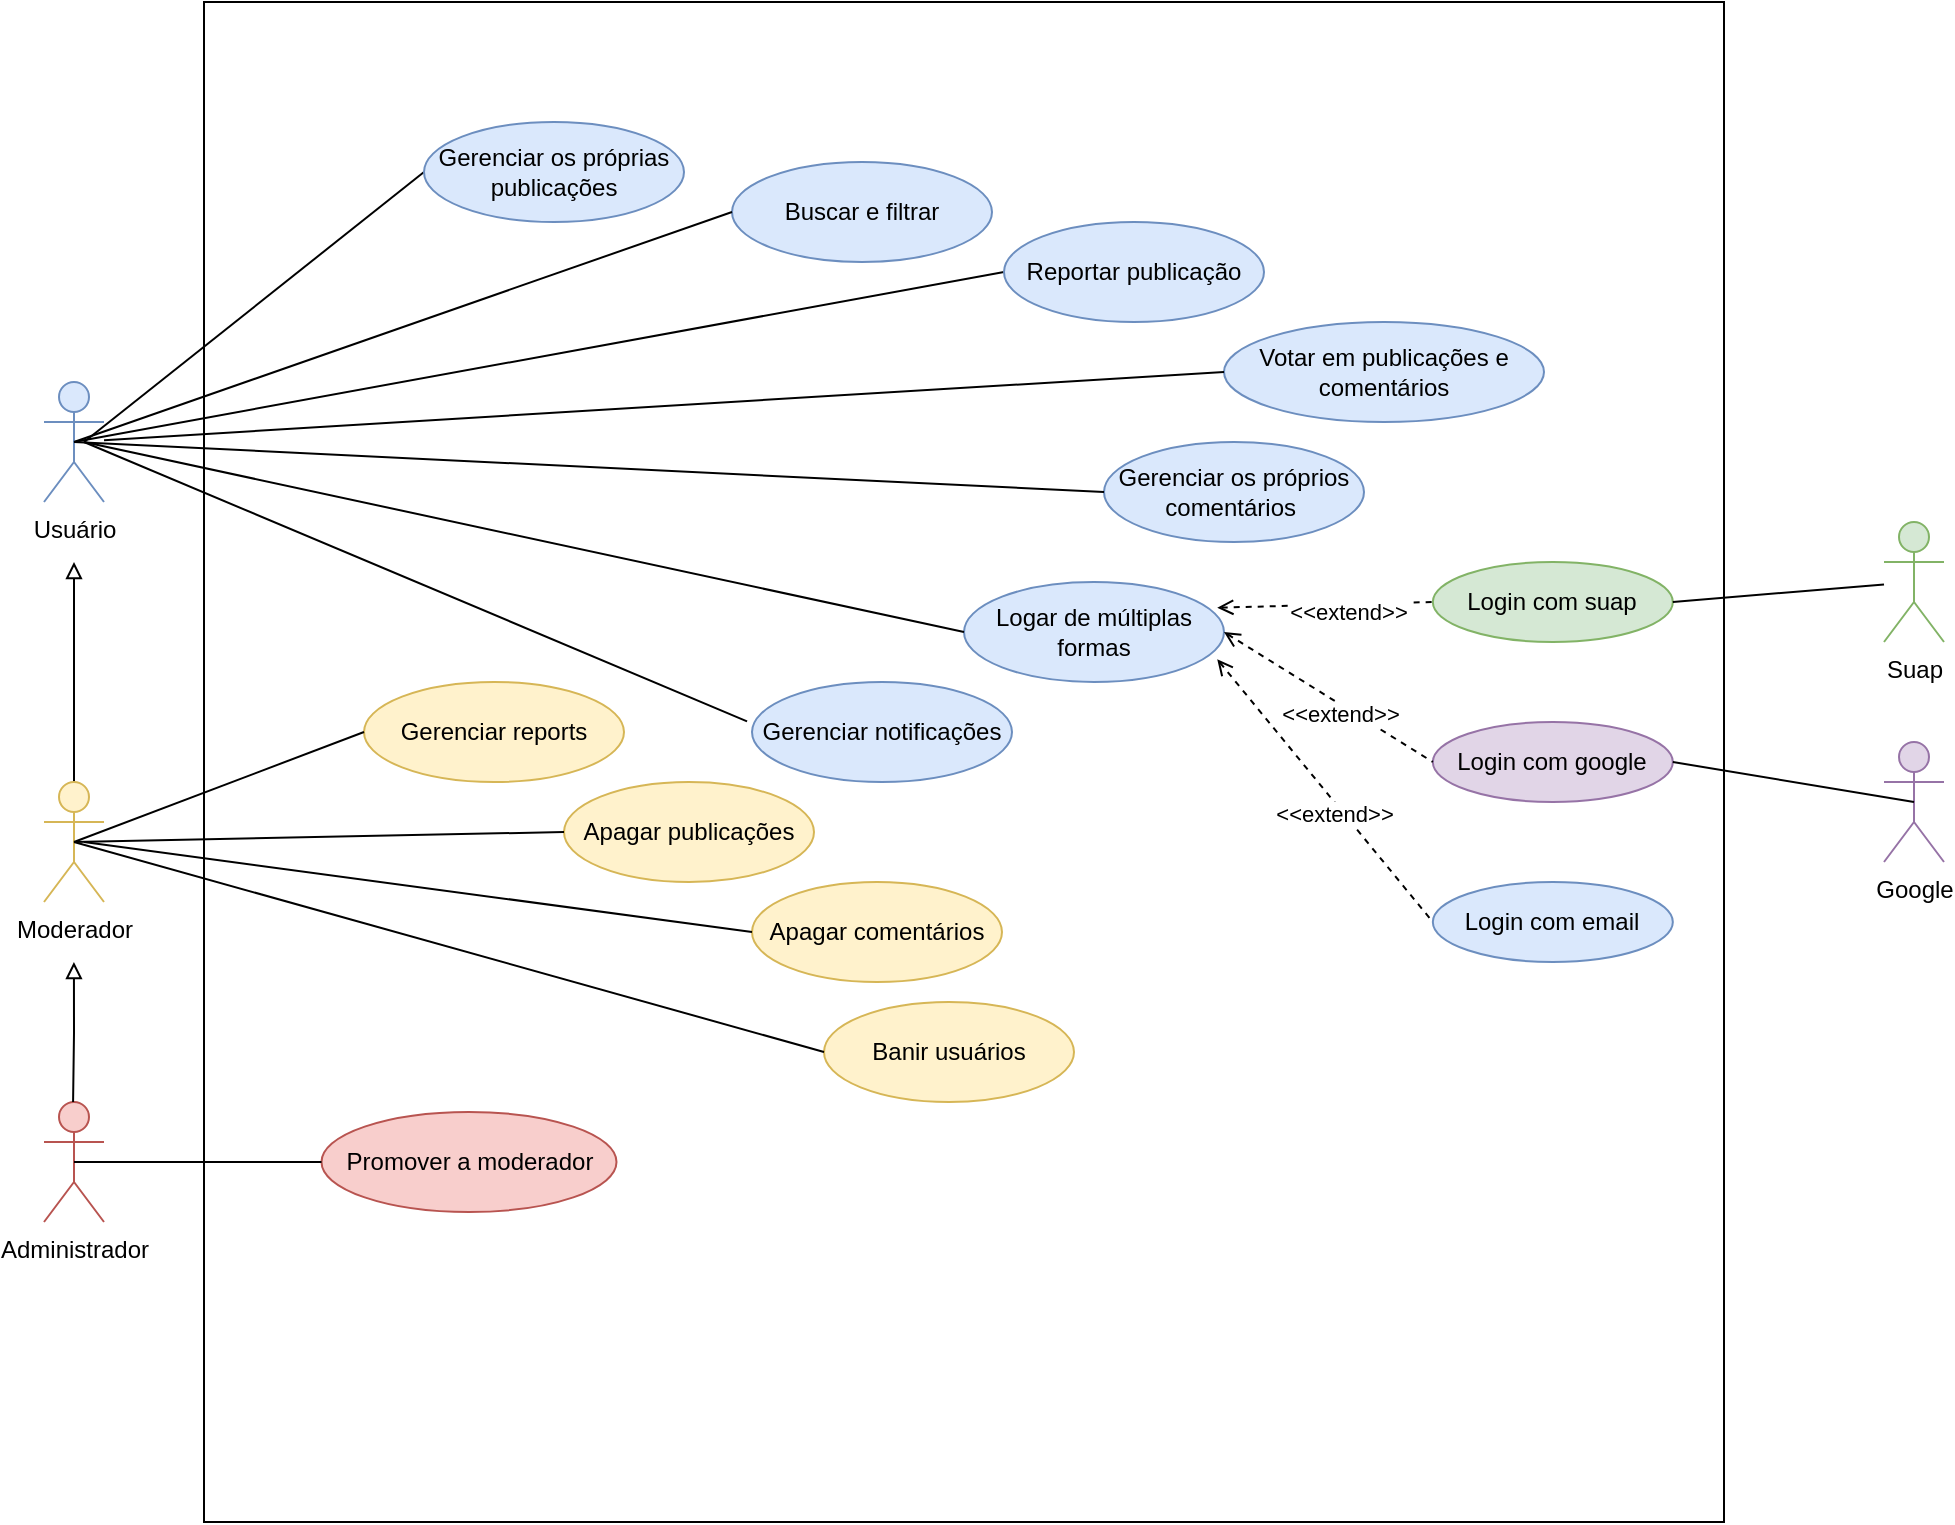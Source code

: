 <mxfile version="24.0.7" type="google">
  <diagram name="Página-1" id="IgmZKxD_sKufLCnL3MfB">
    <mxGraphModel grid="1" page="1" gridSize="10" guides="1" tooltips="1" connect="1" arrows="1" fold="1" pageScale="1" pageWidth="827" pageHeight="1169" math="0" shadow="0">
      <root>
        <mxCell id="0" />
        <mxCell id="1" parent="0" />
        <mxCell id="hb8-blfBkUbUmH6TVIjf-28" style="rounded=0;orthogonalLoop=1;jettySize=auto;html=1;exitX=0.5;exitY=0.5;exitDx=0;exitDy=0;exitPerimeter=0;strokeColor=default;endArrow=none;endFill=0;entryX=0;entryY=0.5;entryDx=0;entryDy=0;" edge="1" parent="1" source="hb8-blfBkUbUmH6TVIjf-4" target="hb8-blfBkUbUmH6TVIjf-21">
          <mxGeometry relative="1" as="geometry">
            <mxPoint x="85" y="170" as="sourcePoint" />
            <mxPoint x="280" y="185" as="targetPoint" />
          </mxGeometry>
        </mxCell>
        <mxCell id="hb8-blfBkUbUmH6TVIjf-21" value="Reportar publicação" style="ellipse;whiteSpace=wrap;html=1;fillColor=#dae8fc;strokeColor=#6c8ebf;" vertex="1" parent="1">
          <mxGeometry x="540" y="50" width="130" height="50" as="geometry" />
        </mxCell>
        <mxCell id="IUF4r-7HwIg6zXIY6HoC-2" value="Administrador" style="shape=umlActor;verticalLabelPosition=bottom;verticalAlign=top;html=1;outlineConnect=0;fillColor=#f8cecc;strokeColor=#b85450;" vertex="1" parent="1">
          <mxGeometry x="60" y="490" width="30" height="60" as="geometry" />
        </mxCell>
        <mxCell id="IUF4r-7HwIg6zXIY6HoC-5" value="" style="whiteSpace=wrap;html=1;aspect=fixed;fillColor=none;movable=1;editable=1;resizable=1;rotatable=1;deletable=1;locked=0;connectable=1;pointerEvents=0;resizeHeight=1;resizeWidth=1;" vertex="1" parent="1">
          <mxGeometry x="140" y="-60" width="760" height="760" as="geometry" />
        </mxCell>
        <mxCell id="hb8-blfBkUbUmH6TVIjf-7" style="edgeStyle=orthogonalEdgeStyle;rounded=0;orthogonalLoop=1;jettySize=auto;html=1;exitX=0.5;exitY=0;exitDx=0;exitDy=0;exitPerimeter=0;endArrow=block;endFill=0;" edge="1" parent="1" source="hb8-blfBkUbUmH6TVIjf-3">
          <mxGeometry relative="1" as="geometry">
            <mxPoint x="75" y="220" as="targetPoint" />
          </mxGeometry>
        </mxCell>
        <mxCell id="hb8-blfBkUbUmH6TVIjf-3" value="Moderador" style="shape=umlActor;verticalLabelPosition=bottom;verticalAlign=top;html=1;outlineConnect=0;fillColor=#fff2cc;strokeColor=#d6b656;" vertex="1" parent="1">
          <mxGeometry x="60" y="330" width="30" height="60" as="geometry" />
        </mxCell>
        <mxCell id="hb8-blfBkUbUmH6TVIjf-4" value="Usuário" style="shape=umlActor;verticalLabelPosition=bottom;verticalAlign=top;html=1;outlineConnect=0;fillColor=#dae8fc;strokeColor=#6c8ebf;" vertex="1" parent="1">
          <mxGeometry x="60" y="130" width="30" height="60" as="geometry" />
        </mxCell>
        <mxCell id="hb8-blfBkUbUmH6TVIjf-8" style="edgeStyle=orthogonalEdgeStyle;rounded=0;orthogonalLoop=1;jettySize=auto;html=1;exitX=0.5;exitY=0;exitDx=0;exitDy=0;exitPerimeter=0;endArrow=block;endFill=0;" edge="1" parent="1">
          <mxGeometry relative="1" as="geometry">
            <mxPoint x="74.54" y="490" as="sourcePoint" />
            <mxPoint x="74.96" y="420" as="targetPoint" />
          </mxGeometry>
        </mxCell>
        <mxCell id="hb8-blfBkUbUmH6TVIjf-20" value="Apagar publicações&lt;span style=&quot;color: rgba(0, 0, 0, 0); font-family: monospace; font-size: 0px; text-align: start; text-wrap: nowrap;&quot;&gt;%3CmxGraphModel%3E%3Croot%3E%3CmxCell%20id%3D%220%22%2F%3E%3CmxCell%20id%3D%221%22%20parent%3D%220%22%2F%3E%3CmxCell%20id%3D%222%22%20style%3D%22rounded%3D0%3BorthogonalLoop%3D1%3BjettySize%3Dauto%3Bhtml%3D1%3BstrokeColor%3Ddefault%3BendArrow%3Dnone%3BendFill%3D0%3BentryX%3D0%3BentryY%3D0.5%3BentryDx%3D0%3BentryDy%3D0%3BexitX%3D0.5%3BexitY%3D0.5%3BexitDx%3D0%3BexitDy%3D0%3BexitPerimeter%3D0%3B%22%20edge%3D%221%22%20parent%3D%221%22%3E%3CmxGeometry%20relative%3D%221%22%20as%3D%22geometry%22%3E%3CmxPoint%20x%3D%2275%22%20y%3D%22360%22%20as%3D%22sourcePoint%22%2F%3E%3CmxPoint%20x%3D%22287%22%20y%3D%22380%22%20as%3D%22targetPoint%22%2F%3E%3C%2FmxGeometry%3E%3C%2FmxCell%3E%3C%2Froot%3E%3C%2FmxGraphModel%3E&lt;/span&gt;" style="ellipse;whiteSpace=wrap;html=1;fillColor=#fff2cc;strokeColor=#d6b656;" vertex="1" parent="1">
          <mxGeometry x="320" y="330" width="125" height="50" as="geometry" />
        </mxCell>
        <mxCell id="hb8-blfBkUbUmH6TVIjf-22" value="Votar em publicações e comentários" style="ellipse;whiteSpace=wrap;html=1;fillColor=#dae8fc;strokeColor=#6c8ebf;" vertex="1" parent="1">
          <mxGeometry x="650" y="100" width="160" height="50" as="geometry" />
        </mxCell>
        <mxCell id="hb8-blfBkUbUmH6TVIjf-30" style="rounded=0;orthogonalLoop=1;jettySize=auto;html=1;strokeColor=default;endArrow=none;endFill=0;entryX=0;entryY=0.5;entryDx=0;entryDy=0;" edge="1" parent="1" source="hb8-blfBkUbUmH6TVIjf-4" target="hb8-blfBkUbUmH6TVIjf-22">
          <mxGeometry relative="1" as="geometry">
            <mxPoint x="80" y="320" as="sourcePoint" />
            <mxPoint x="280" y="265" as="targetPoint" />
          </mxGeometry>
        </mxCell>
        <mxCell id="hb8-blfBkUbUmH6TVIjf-32" style="rounded=0;orthogonalLoop=1;jettySize=auto;html=1;strokeColor=default;endArrow=none;endFill=0;entryX=0;entryY=0.5;entryDx=0;entryDy=0;exitX=0.5;exitY=0.5;exitDx=0;exitDy=0;exitPerimeter=0;" edge="1" parent="1" source="hb8-blfBkUbUmH6TVIjf-3" target="hb8-blfBkUbUmH6TVIjf-20">
          <mxGeometry relative="1" as="geometry">
            <mxPoint x="90" y="330" as="sourcePoint" />
            <mxPoint x="280" y="325" as="targetPoint" />
          </mxGeometry>
        </mxCell>
        <mxCell id="hb8-blfBkUbUmH6TVIjf-33" value="Gerenciar reports" style="ellipse;whiteSpace=wrap;html=1;fillColor=#fff2cc;strokeColor=#d6b656;" vertex="1" parent="1">
          <mxGeometry x="220" y="280" width="130" height="50" as="geometry" />
        </mxCell>
        <mxCell id="hb8-blfBkUbUmH6TVIjf-35" style="rounded=0;orthogonalLoop=1;jettySize=auto;html=1;strokeColor=default;endArrow=none;endFill=0;entryX=0;entryY=0.5;entryDx=0;entryDy=0;exitX=0.5;exitY=0.5;exitDx=0;exitDy=0;exitPerimeter=0;" edge="1" parent="1" source="hb8-blfBkUbUmH6TVIjf-3" target="hb8-blfBkUbUmH6TVIjf-33">
          <mxGeometry relative="1" as="geometry">
            <mxPoint x="90" y="330" as="sourcePoint" />
            <mxPoint x="240" y="345" as="targetPoint" />
          </mxGeometry>
        </mxCell>
        <mxCell id="hb8-blfBkUbUmH6TVIjf-36" value="Promover a moderador" style="ellipse;whiteSpace=wrap;html=1;fillColor=#f8cecc;strokeColor=#b85450;" vertex="1" parent="1">
          <mxGeometry x="198.75" y="495" width="147.5" height="50" as="geometry" />
        </mxCell>
        <mxCell id="hb8-blfBkUbUmH6TVIjf-38" style="rounded=0;orthogonalLoop=1;jettySize=auto;html=1;strokeColor=default;endArrow=none;endFill=0;entryX=0;entryY=0.5;entryDx=0;entryDy=0;exitX=0.5;exitY=0.5;exitDx=0;exitDy=0;exitPerimeter=0;" edge="1" parent="1" source="IUF4r-7HwIg6zXIY6HoC-2" target="hb8-blfBkUbUmH6TVIjf-36">
          <mxGeometry relative="1" as="geometry">
            <mxPoint x="90" y="480" as="sourcePoint" />
            <mxPoint x="240" y="515" as="targetPoint" />
          </mxGeometry>
        </mxCell>
        <mxCell id="hb8-blfBkUbUmH6TVIjf-39" value="Logar de múltiplas formas" style="ellipse;whiteSpace=wrap;html=1;fillColor=#dae8fc;strokeColor=#6c8ebf;" vertex="1" parent="1">
          <mxGeometry x="520" y="230" width="130" height="50" as="geometry" />
        </mxCell>
        <mxCell id="hb8-blfBkUbUmH6TVIjf-41" style="rounded=0;orthogonalLoop=1;jettySize=auto;html=1;strokeColor=default;endArrow=none;endFill=0;entryX=0;entryY=0.5;entryDx=0;entryDy=0;" edge="1" parent="1" target="hb8-blfBkUbUmH6TVIjf-39">
          <mxGeometry relative="1" as="geometry">
            <mxPoint x="80" y="160" as="sourcePoint" />
            <mxPoint x="424" y="185" as="targetPoint" />
          </mxGeometry>
        </mxCell>
        <mxCell id="hb8-blfBkUbUmH6TVIjf-42" value="Buscar e filtrar" style="ellipse;whiteSpace=wrap;html=1;fillColor=#dae8fc;strokeColor=#6c8ebf;" vertex="1" parent="1">
          <mxGeometry x="404" y="20" width="130" height="50" as="geometry" />
        </mxCell>
        <mxCell id="hb8-blfBkUbUmH6TVIjf-44" style="rounded=0;orthogonalLoop=1;jettySize=auto;html=1;strokeColor=default;endArrow=none;endFill=0;entryX=0;entryY=0.5;entryDx=0;entryDy=0;exitX=0.5;exitY=0.5;exitDx=0;exitDy=0;exitPerimeter=0;" edge="1" parent="1" source="hb8-blfBkUbUmH6TVIjf-4" target="hb8-blfBkUbUmH6TVIjf-42">
          <mxGeometry relative="1" as="geometry">
            <mxPoint x="90" y="170" as="sourcePoint" />
            <mxPoint x="365" y="255" as="targetPoint" />
          </mxGeometry>
        </mxCell>
        <mxCell id="hb8-blfBkUbUmH6TVIjf-45" value="Google" style="shape=umlActor;verticalLabelPosition=bottom;verticalAlign=top;html=1;outlineConnect=0;fillColor=#e1d5e7;strokeColor=#9673a6;" vertex="1" parent="1">
          <mxGeometry x="980" y="310" width="30" height="60" as="geometry" />
        </mxCell>
        <mxCell id="hb8-blfBkUbUmH6TVIjf-49" value="Suap" style="shape=umlActor;verticalLabelPosition=bottom;verticalAlign=top;html=1;outlineConnect=0;fillColor=#d5e8d4;strokeColor=#82b366;" vertex="1" parent="1">
          <mxGeometry x="980" y="200" width="30" height="60" as="geometry" />
        </mxCell>
        <mxCell id="hb8-blfBkUbUmH6TVIjf-51" value="Login com google" style="ellipse;whiteSpace=wrap;html=1;fillColor=#e1d5e7;strokeColor=#9673a6;" vertex="1" parent="1">
          <mxGeometry x="754.42" y="300" width="120" height="40" as="geometry" />
        </mxCell>
        <mxCell id="hb8-blfBkUbUmH6TVIjf-52" value="Login com suap" style="ellipse;whiteSpace=wrap;html=1;fillColor=#d5e8d4;strokeColor=#82b366;" vertex="1" parent="1">
          <mxGeometry x="754.42" y="220" width="120" height="40" as="geometry" />
        </mxCell>
        <mxCell id="hb8-blfBkUbUmH6TVIjf-53" value="Login com email" style="ellipse;whiteSpace=wrap;html=1;fillColor=#dae8fc;strokeColor=#6c8ebf;" vertex="1" parent="1">
          <mxGeometry x="754.42" y="380" width="120" height="40" as="geometry" />
        </mxCell>
        <mxCell id="hb8-blfBkUbUmH6TVIjf-54" style="rounded=0;orthogonalLoop=1;jettySize=auto;html=1;strokeColor=default;endArrow=none;endFill=0;exitX=1;exitY=0.5;exitDx=0;exitDy=0;" edge="1" parent="1" source="hb8-blfBkUbUmH6TVIjf-52" target="hb8-blfBkUbUmH6TVIjf-49">
          <mxGeometry relative="1" as="geometry">
            <mxPoint x="750" y="400" as="sourcePoint" />
            <mxPoint x="1050" y="585" as="targetPoint" />
          </mxGeometry>
        </mxCell>
        <mxCell id="hb8-blfBkUbUmH6TVIjf-55" style="rounded=0;orthogonalLoop=1;jettySize=auto;html=1;strokeColor=default;endArrow=none;endFill=0;exitX=1;exitY=0.5;exitDx=0;exitDy=0;entryX=0.5;entryY=0.5;entryDx=0;entryDy=0;entryPerimeter=0;" edge="1" parent="1" source="hb8-blfBkUbUmH6TVIjf-51" target="hb8-blfBkUbUmH6TVIjf-45">
          <mxGeometry relative="1" as="geometry">
            <mxPoint x="710" y="355" as="sourcePoint" />
            <mxPoint x="810" y="229" as="targetPoint" />
          </mxGeometry>
        </mxCell>
        <mxCell id="hb8-blfBkUbUmH6TVIjf-56" style="rounded=0;orthogonalLoop=1;jettySize=auto;html=1;strokeColor=default;endArrow=none;endFill=0;exitX=0.974;exitY=0.257;exitDx=0;exitDy=0;dashed=1;startArrow=open;startFill=0;entryX=0;entryY=0.5;entryDx=0;entryDy=0;exitPerimeter=0;" edge="1" parent="1" source="hb8-blfBkUbUmH6TVIjf-39" target="hb8-blfBkUbUmH6TVIjf-52">
          <mxGeometry relative="1" as="geometry">
            <mxPoint x="710" y="355" as="sourcePoint" />
            <mxPoint x="810" y="229" as="targetPoint" />
          </mxGeometry>
        </mxCell>
        <mxCell id="hb8-blfBkUbUmH6TVIjf-57" value="&amp;lt;&amp;lt;extend&amp;gt;&amp;gt;" style="edgeLabel;html=1;align=center;verticalAlign=middle;resizable=0;points=[];" connectable="0" vertex="1" parent="hb8-blfBkUbUmH6TVIjf-56">
          <mxGeometry x="0.143" y="-4" relative="1" as="geometry">
            <mxPoint x="4" as="offset" />
          </mxGeometry>
        </mxCell>
        <mxCell id="hb8-blfBkUbUmH6TVIjf-58" style="rounded=0;orthogonalLoop=1;jettySize=auto;html=1;strokeColor=default;endArrow=none;endFill=0;exitX=1;exitY=0.5;exitDx=0;exitDy=0;dashed=1;startArrow=open;startFill=0;entryX=0;entryY=0.5;entryDx=0;entryDy=0;" edge="1" parent="1" source="hb8-blfBkUbUmH6TVIjf-39" target="hb8-blfBkUbUmH6TVIjf-51">
          <mxGeometry relative="1" as="geometry">
            <mxPoint x="520" y="355" as="sourcePoint" />
            <mxPoint x="652" y="322" as="targetPoint" />
          </mxGeometry>
        </mxCell>
        <mxCell id="hb8-blfBkUbUmH6TVIjf-59" value="&amp;lt;&amp;lt;extend&amp;gt;&amp;gt;" style="edgeLabel;html=1;align=center;verticalAlign=middle;resizable=0;points=[];" connectable="0" vertex="1" parent="hb8-blfBkUbUmH6TVIjf-58">
          <mxGeometry x="0.143" y="-4" relative="1" as="geometry">
            <mxPoint as="offset" />
          </mxGeometry>
        </mxCell>
        <mxCell id="hb8-blfBkUbUmH6TVIjf-61" style="rounded=0;orthogonalLoop=1;jettySize=auto;html=1;strokeColor=default;endArrow=none;endFill=0;exitX=0.974;exitY=0.773;exitDx=0;exitDy=0;dashed=1;startArrow=open;startFill=0;entryX=0;entryY=0.5;entryDx=0;entryDy=0;exitPerimeter=0;" edge="1" parent="1" source="hb8-blfBkUbUmH6TVIjf-39" target="hb8-blfBkUbUmH6TVIjf-53">
          <mxGeometry relative="1" as="geometry">
            <mxPoint x="470" y="370" as="sourcePoint" />
            <mxPoint x="520" y="425" as="targetPoint" />
          </mxGeometry>
        </mxCell>
        <mxCell id="hb8-blfBkUbUmH6TVIjf-62" value="&amp;lt;&amp;lt;extend&amp;gt;&amp;gt;" style="edgeLabel;html=1;align=center;verticalAlign=middle;resizable=0;points=[];" connectable="0" vertex="1" parent="hb8-blfBkUbUmH6TVIjf-61">
          <mxGeometry x="0.143" y="-4" relative="1" as="geometry">
            <mxPoint as="offset" />
          </mxGeometry>
        </mxCell>
        <mxCell id="hb8-blfBkUbUmH6TVIjf-63" value="Gerenciar os próprios comentários&amp;nbsp;" style="ellipse;whiteSpace=wrap;html=1;fillColor=#dae8fc;strokeColor=#6c8ebf;" vertex="1" parent="1">
          <mxGeometry x="590" y="160" width="130" height="50" as="geometry" />
        </mxCell>
        <mxCell id="hb8-blfBkUbUmH6TVIjf-64" style="rounded=0;orthogonalLoop=1;jettySize=auto;html=1;strokeColor=default;endArrow=none;endFill=0;entryX=0;entryY=0.5;entryDx=0;entryDy=0;exitX=0.5;exitY=0.5;exitDx=0;exitDy=0;exitPerimeter=0;" edge="1" parent="1" source="hb8-blfBkUbUmH6TVIjf-4" target="hb8-blfBkUbUmH6TVIjf-63">
          <mxGeometry relative="1" as="geometry">
            <mxPoint x="90" y="170" as="sourcePoint" />
            <mxPoint x="520" y="255" as="targetPoint" />
          </mxGeometry>
        </mxCell>
        <mxCell id="hb8-blfBkUbUmH6TVIjf-66" style="rounded=0;orthogonalLoop=1;jettySize=auto;html=1;strokeColor=default;endArrow=none;endFill=0;entryX=0;entryY=0.5;entryDx=0;entryDy=0;" edge="1" parent="1" target="hb8-blfBkUbUmH6TVIjf-76">
          <mxGeometry relative="1" as="geometry">
            <mxPoint x="80" y="160" as="sourcePoint" />
            <mxPoint x="180" as="targetPoint" />
          </mxGeometry>
        </mxCell>
        <mxCell id="hb8-blfBkUbUmH6TVIjf-68" value="Gerenciar notificações" style="ellipse;whiteSpace=wrap;html=1;fillColor=#dae8fc;strokeColor=#6c8ebf;" vertex="1" parent="1">
          <mxGeometry x="414" y="280" width="130" height="50" as="geometry" />
        </mxCell>
        <mxCell id="hb8-blfBkUbUmH6TVIjf-69" style="rounded=0;orthogonalLoop=1;jettySize=auto;html=1;strokeColor=default;endArrow=none;endFill=0;entryX=-0.019;entryY=0.393;entryDx=0;entryDy=0;entryPerimeter=0;" edge="1" parent="1" target="hb8-blfBkUbUmH6TVIjf-68">
          <mxGeometry relative="1" as="geometry">
            <mxPoint x="80" y="160" as="sourcePoint" />
            <mxPoint x="480" y="305" as="targetPoint" />
          </mxGeometry>
        </mxCell>
        <mxCell id="hb8-blfBkUbUmH6TVIjf-71" value="Banir usuários" style="ellipse;whiteSpace=wrap;html=1;fillColor=#fff2cc;strokeColor=#d6b656;" vertex="1" parent="1">
          <mxGeometry x="450" y="440" width="125" height="50" as="geometry" />
        </mxCell>
        <mxCell id="hb8-blfBkUbUmH6TVIjf-73" style="rounded=0;orthogonalLoop=1;jettySize=auto;html=1;strokeColor=default;endArrow=none;endFill=0;entryX=0;entryY=0.5;entryDx=0;entryDy=0;exitX=0.5;exitY=0.5;exitDx=0;exitDy=0;exitPerimeter=0;" edge="1" parent="1" source="hb8-blfBkUbUmH6TVIjf-3" target="hb8-blfBkUbUmH6TVIjf-71">
          <mxGeometry relative="1" as="geometry">
            <mxPoint x="85" y="370" as="sourcePoint" />
            <mxPoint x="297" y="390" as="targetPoint" />
          </mxGeometry>
        </mxCell>
        <mxCell id="hb8-blfBkUbUmH6TVIjf-74" value="Apagar comentários&lt;span style=&quot;color: rgba(0, 0, 0, 0); font-family: monospace; font-size: 0px; text-align: start; text-wrap: nowrap;&quot;&gt;%3CmxGraphModel%3E%3Croot%3E%3CmxCell%20id%3D%220%22%2F%3E%3CmxCell%20id%3D%221%22%20parent%3D%220%22%2F%3E%3CmxCell%20id%3D%222%22%20style%3D%22rounded%3D0%3BorthogonalLoop%3D1%3BjettySize%3Dauto%3Bhtml%3D1%3BstrokeColor%3Ddefault%3BendArrow%3Dnone%3BendFill%3D0%3BentryX%3D0%3BentryY%3D0.5%3BentryDx%3D0%3BentryDy%3D0%3BexitX%3D0.5%3BexitY%3D0.5%3BexitDx%3D0%3BexitDy%3D0%3BexitPerimeter%3D0%3B%22%20edge%3D%221%22%20parent%3D%221%22%3E%3CmxGeometry%20relative%3D%221%22%20as%3D%22geometry%22%3E%3CmxPoint%20x%3D%2275%22%20y%3D%22360%22%20as%3D%22sourcePoint%22%2F%3E%3CmxPoint%20x%3D%22287%22%20y%3D%22380%22%20as%3D%22targetPoint%22%2F%3E%3C%2FmxGeometry%3E%3C%2FmxCell%3E%3C%2Froot%3E%3C%2FmxGraphModel%3E&lt;/span&gt;" style="ellipse;whiteSpace=wrap;html=1;fillColor=#fff2cc;strokeColor=#d6b656;" vertex="1" parent="1">
          <mxGeometry x="414" y="380" width="125" height="50" as="geometry" />
        </mxCell>
        <mxCell id="hb8-blfBkUbUmH6TVIjf-75" style="rounded=0;orthogonalLoop=1;jettySize=auto;html=1;strokeColor=default;endArrow=none;endFill=0;entryX=0;entryY=0.5;entryDx=0;entryDy=0;" edge="1" parent="1" target="hb8-blfBkUbUmH6TVIjf-74">
          <mxGeometry relative="1" as="geometry">
            <mxPoint x="80" y="360" as="sourcePoint" />
            <mxPoint x="307" y="410" as="targetPoint" />
          </mxGeometry>
        </mxCell>
        <mxCell id="hb8-blfBkUbUmH6TVIjf-76" value="Gerenciar os próprias publicações" style="ellipse;whiteSpace=wrap;html=1;fillColor=#dae8fc;strokeColor=#6c8ebf;" vertex="1" parent="1">
          <mxGeometry x="250" width="130" height="50" as="geometry" />
        </mxCell>
      </root>
    </mxGraphModel>
  </diagram>
</mxfile>
